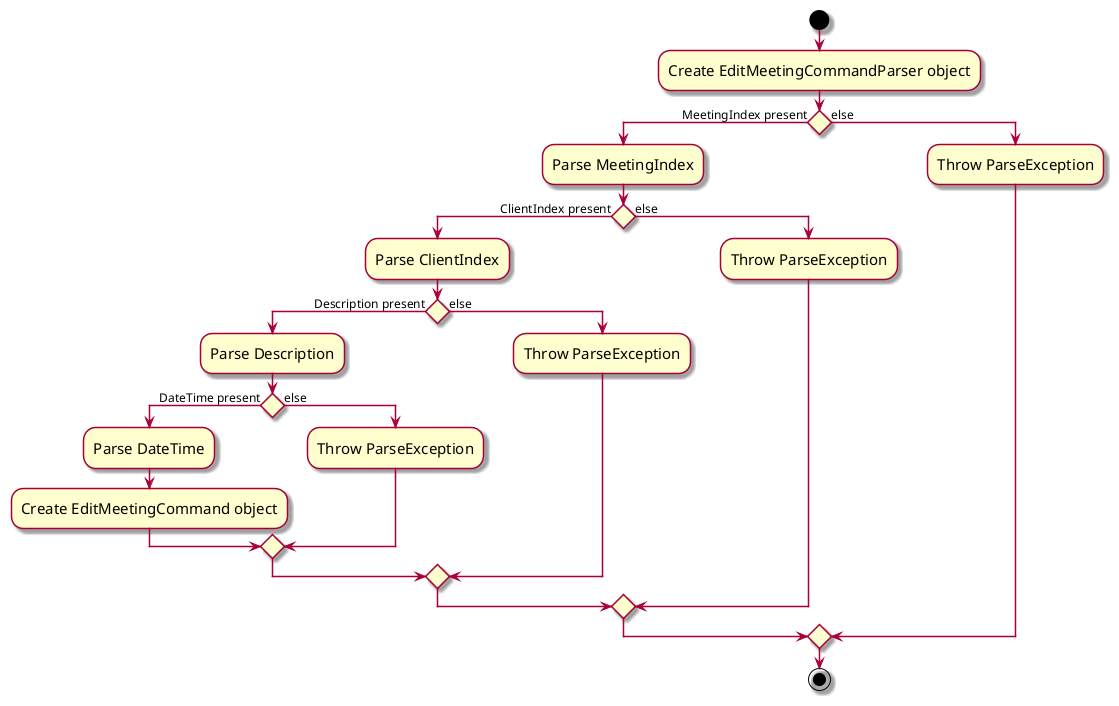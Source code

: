 @startuml
skin rose
skinparam ActivityFontSize 15
skinparam ArrowFontSize 12
start
:Create EditMeetingCommandParser object;

if () then (MeetingIndex present)
    :Parse MeetingIndex;
    if () then (ClientIndex present)
        :Parse ClientIndex;
        if () then (Description present)
            :Parse Description;
            if () then (DateTime present)
                :Parse DateTime;
                :Create EditMeetingCommand object;
            else (else)
                :Throw ParseException;
            endif
        else (else)
            :Throw ParseException;
        endif
    else (else)
        :Throw ParseException;
    endif
else (else)
    :Throw ParseException;
endif
stop
@enduml
